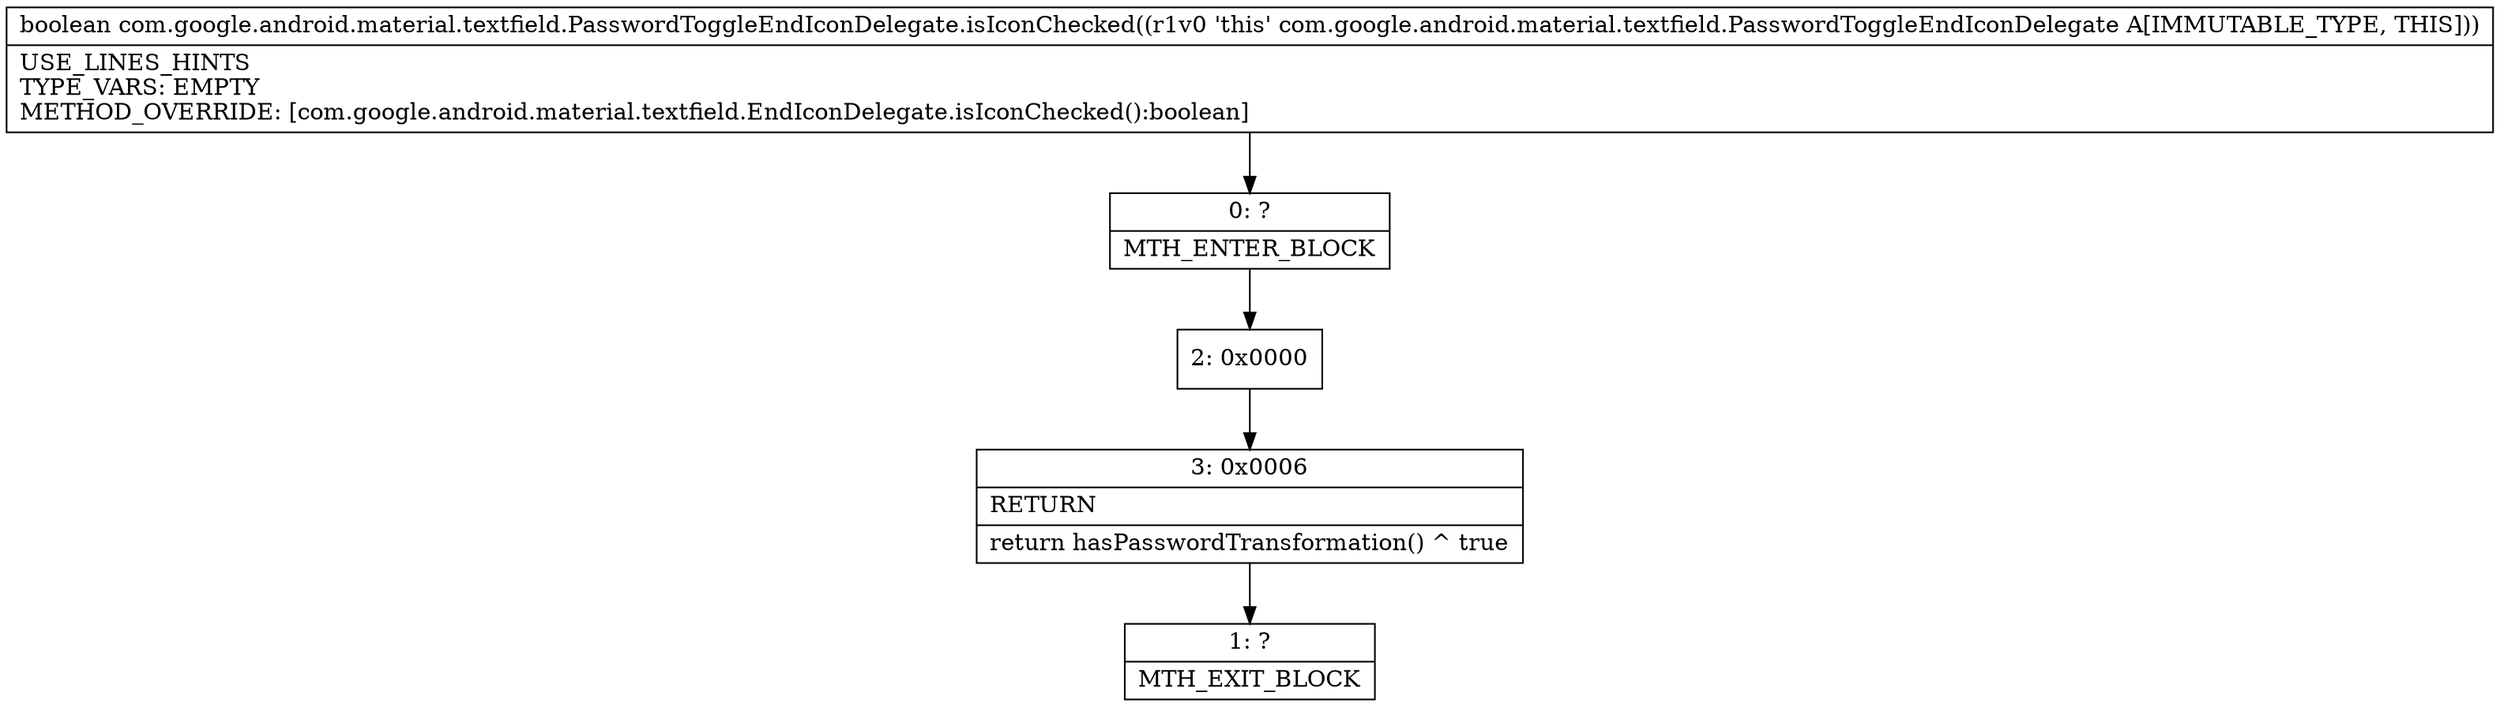 digraph "CFG forcom.google.android.material.textfield.PasswordToggleEndIconDelegate.isIconChecked()Z" {
Node_0 [shape=record,label="{0\:\ ?|MTH_ENTER_BLOCK\l}"];
Node_2 [shape=record,label="{2\:\ 0x0000}"];
Node_3 [shape=record,label="{3\:\ 0x0006|RETURN\l|return hasPasswordTransformation() ^ true\l}"];
Node_1 [shape=record,label="{1\:\ ?|MTH_EXIT_BLOCK\l}"];
MethodNode[shape=record,label="{boolean com.google.android.material.textfield.PasswordToggleEndIconDelegate.isIconChecked((r1v0 'this' com.google.android.material.textfield.PasswordToggleEndIconDelegate A[IMMUTABLE_TYPE, THIS]))  | USE_LINES_HINTS\lTYPE_VARS: EMPTY\lMETHOD_OVERRIDE: [com.google.android.material.textfield.EndIconDelegate.isIconChecked():boolean]\l}"];
MethodNode -> Node_0;Node_0 -> Node_2;
Node_2 -> Node_3;
Node_3 -> Node_1;
}


